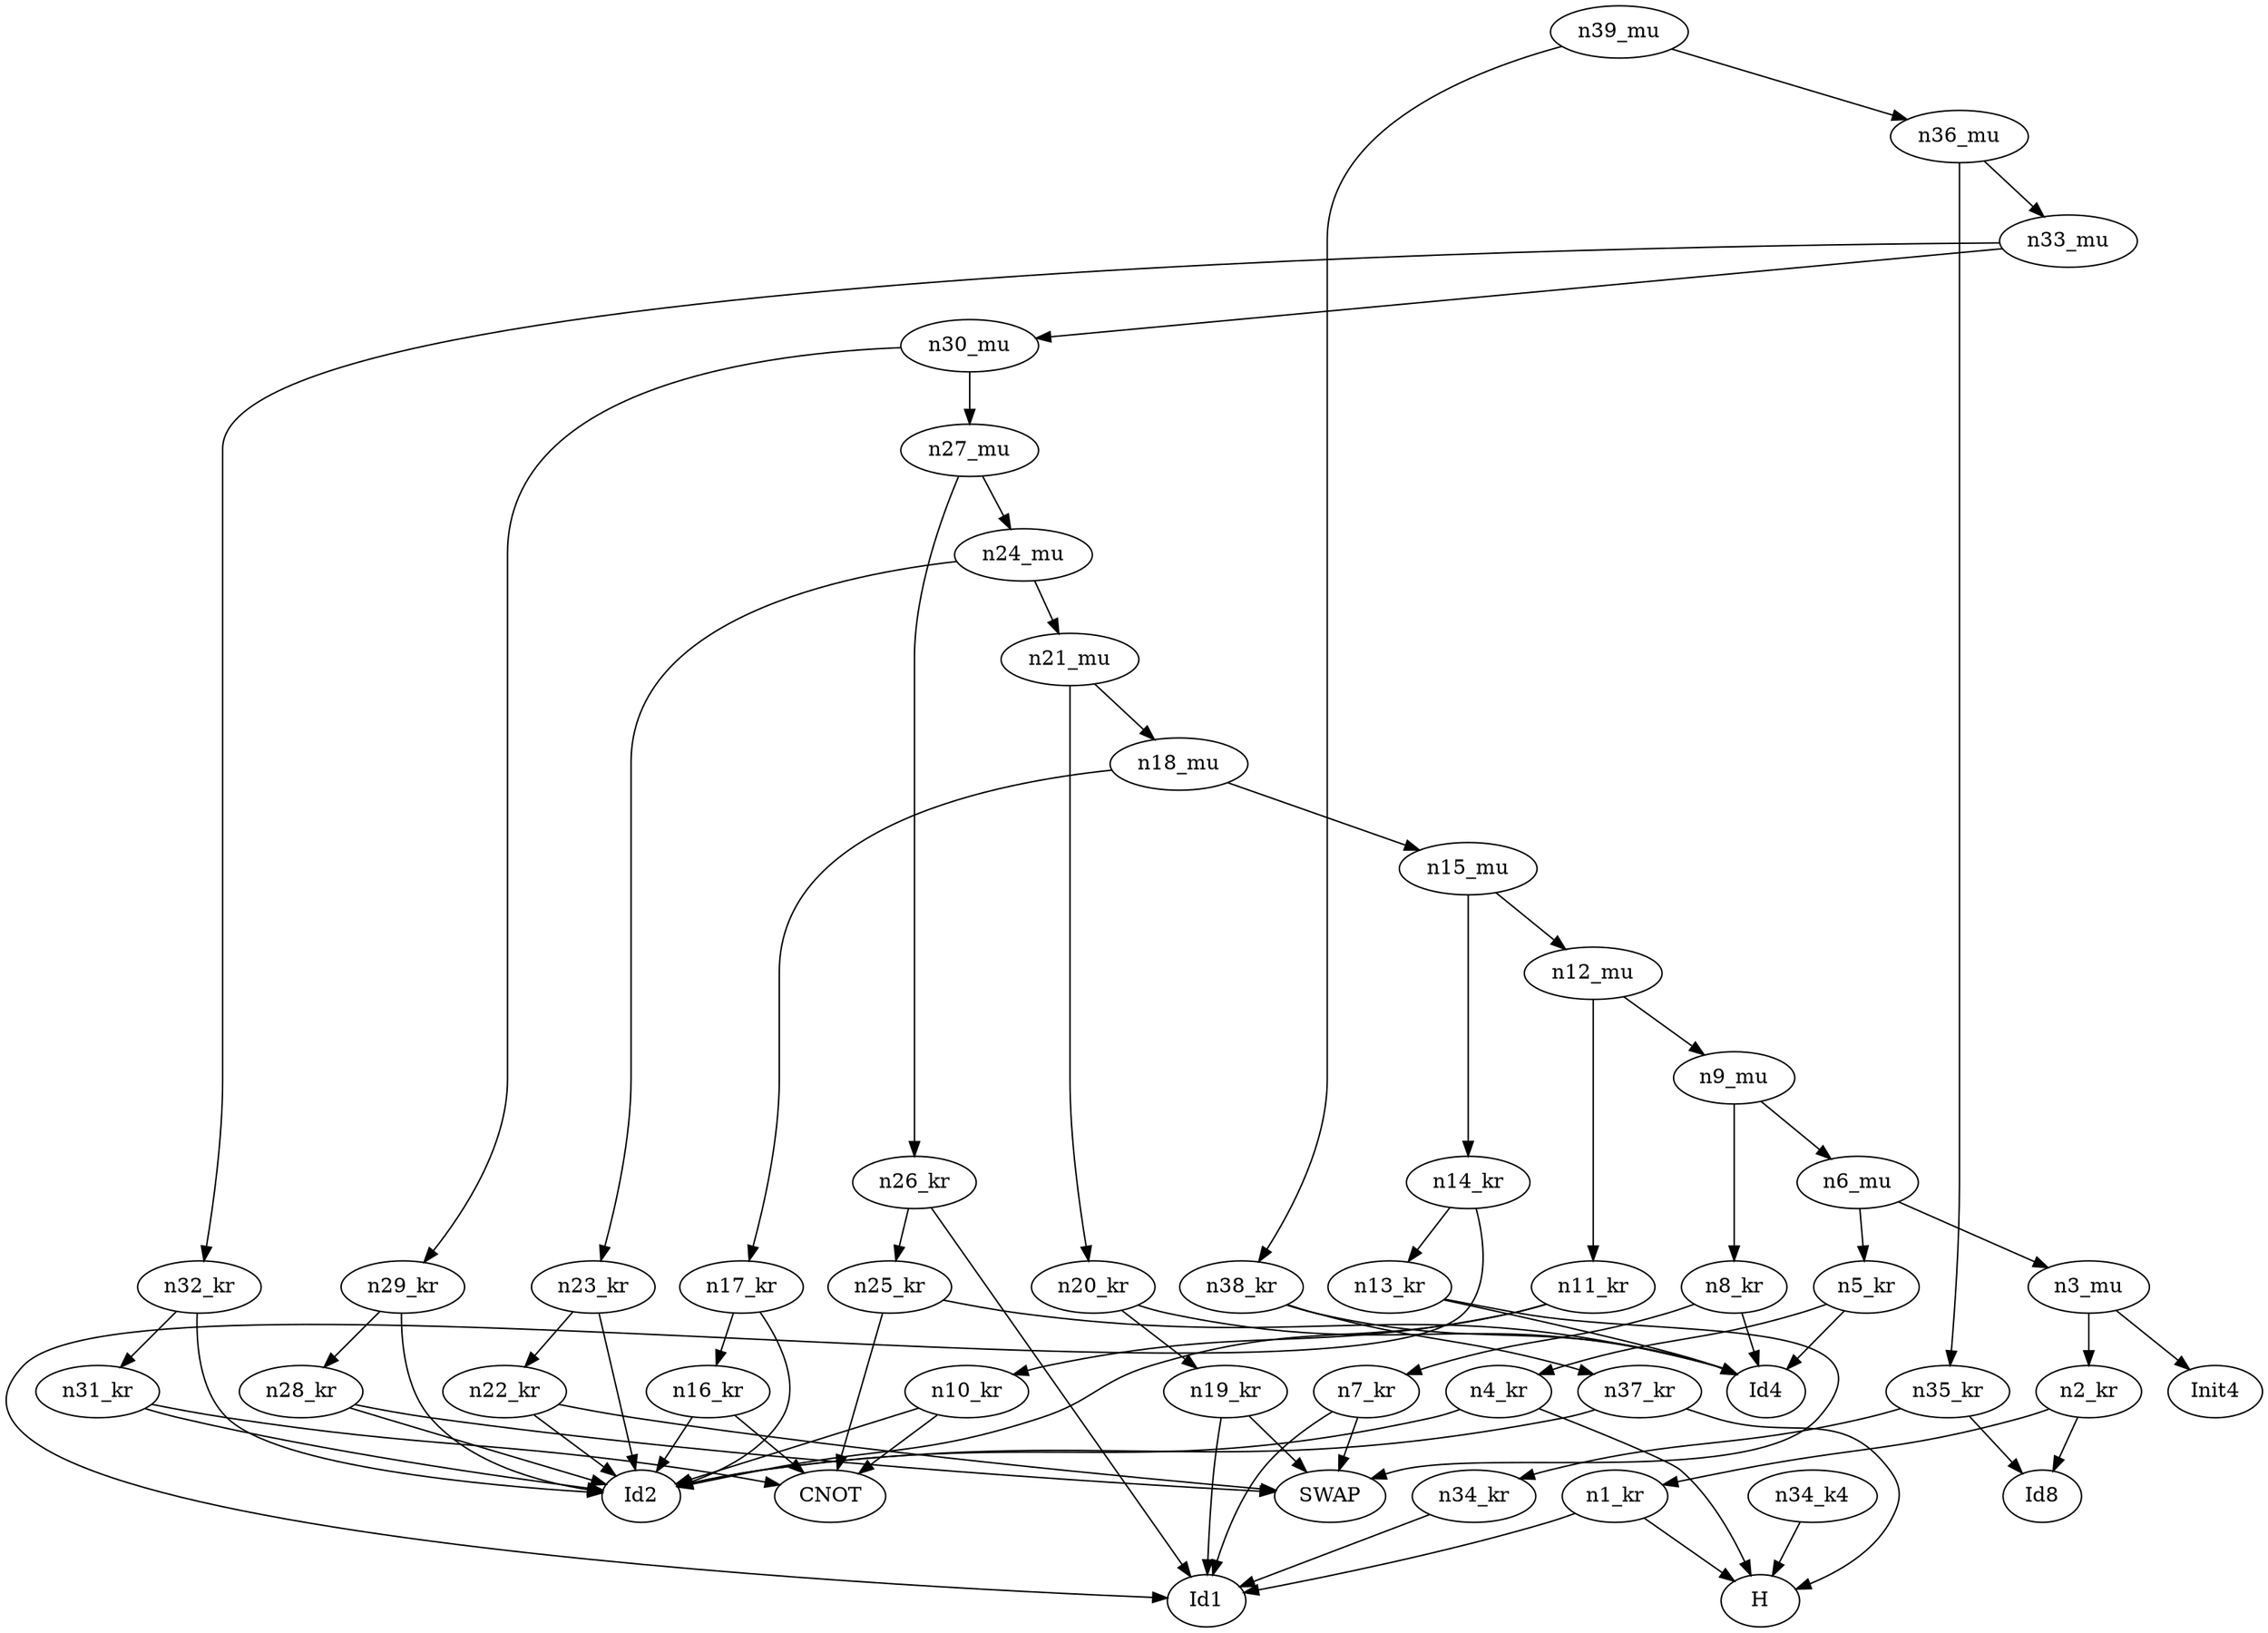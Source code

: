 digraph G {
  // x1 Id1
  // x2 Id8
  // x4 Init4
  // x5 Id2
  // x6 Id4
  ordering="out"

  //matmul(kron(kron(x1, H), x2), Init4)
  n1_kr -> Id1
  n1_kr -> H
  n2_kr -> n1_kr
  n2_kr -> Id8
  n3_mu -> n2_kr
  n3_mu -> Init4

  // matmul(kron(kron(x5, H), x6), m3_mu)
  n4_kr -> Id2
  n4_kr -> H
  n5_kr -> n4_kr
  n5_kr -> Id4
  n6_mu -> n5_kr
  n6_mu -> n3_mu

  // matmul(kron(kron(x1, SWAP), x6), x4)
  n7_kr -> Id1
  n7_kr -> SWAP
  n8_kr -> n7_kr
  n8_kr -> Id4
  n9_mu -> n8_kr
  n9_mu -> n6_mu

  // x4 = matmul(kron(kron(x5, CNOT), x5), x4)
  n10_kr -> Id2
  n10_kr -> CNOT
  n11_kr -> n10_kr
  n11_kr -> Id2
  n12_mu -> n11_kr
  n12_mu -> n9_mu

  //x4 = matmul(kron(kron(x6, SWAP), x1), x4)
  n13_kr -> Id4
  n13_kr -> SWAP
  n14_kr -> n13_kr
  n14_kr -> Id1
  n15_mu -> n14_kr
  n15_mu -> n12_mu

  // x4 = matmul(kron(kron(x5, CNOT), x5), x4)
  n16_kr -> Id2
  n16_kr -> CNOT
  n17_kr -> n16_kr
  n17_kr -> Id2
  n18_mu -> n17_kr
  n18_mu -> n15_mu

  // x4 = matmul(kron(kron(x1, SWAP), x6), x4)
  n19_kr -> Id1
  n19_kr -> SWAP
  n20_kr -> n19_kr
  n20_kr -> Id4
  n21_mu -> n20_kr
  n21_mu -> n18_mu

  // x4 = matmul(kron(kron(x5, SWAP), x5), x4)
  n22_kr -> Id2
  n22_kr -> SWAP
  n23_kr -> n22_kr
  n23_kr -> Id2
  n24_mu -> n23_kr
  n24_mu -> n21_mu

  // x4 = matmul(kron(kron(x6, CNOT), x1), x4)
  n25_kr -> Id4
  n25_kr -> CNOT
  n26_kr -> n25_kr
  n26_kr -> Id1
  n27_mu -> n26_kr
  n27_mu -> n24_mu

  // x4 = matmul(kron(kron(x5, SWAP), x5), x4)
  n28_kr -> Id2
  n28_kr -> SWAP
  n29_kr -> n28_kr
  n29_kr -> Id2
  n30_mu -> n29_kr
  n30_mu -> n27_mu

  // x4 = matmul(kron(kron(x5, CNOT), x5), x4)
  n31_kr -> Id2
  n31_kr -> CNOT
  n32_kr -> n31_kr
  n32_kr -> Id2
  n33_mu -> n32_kr
  n33_mu -> n30_mu

  // x4 = matmul(kron(kron(x1, H), x2), x4)
  n34_kr -> Id1
  n34_k4 -> H
  n35_kr -> n34_kr
  n35_kr -> Id8
  n36_mu -> n35_kr
  n36_mu -> n33_mu

  // x4 = matmul(kron(kron(x5, H), x6), x4)
  n37_kr -> Id2
  n37_kr -> H
  n38_kr -> n37_kr
  n38_kr -> Id4
  n39_mu -> n38_kr
  n39_mu -> n36_mu
}
